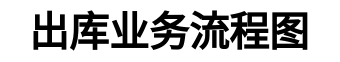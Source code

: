 <mxfile version="15.9.4" type="github">
  <diagram id="jUNo7Q9Imrn9tqrWgwNH" name="Page-1">
    <mxGraphModel dx="942" dy="621" grid="1" gridSize="10" guides="1" tooltips="1" connect="1" arrows="1" fold="1" page="1" pageScale="1" pageWidth="827" pageHeight="1169" math="0" shadow="0">
      <root>
        <mxCell id="0" />
        <mxCell id="1" parent="0" />
        <mxCell id="um_cftkv1SnKHvXDUPxB-1" value="出库业务流程图" style="text;html=1;strokeColor=none;fillColor=none;align=center;verticalAlign=middle;whiteSpace=wrap;rounded=0;fontSize=20;fontStyle=1" vertex="1" parent="1">
          <mxGeometry x="329" y="30" width="169" height="30" as="geometry" />
        </mxCell>
      </root>
    </mxGraphModel>
  </diagram>
</mxfile>
